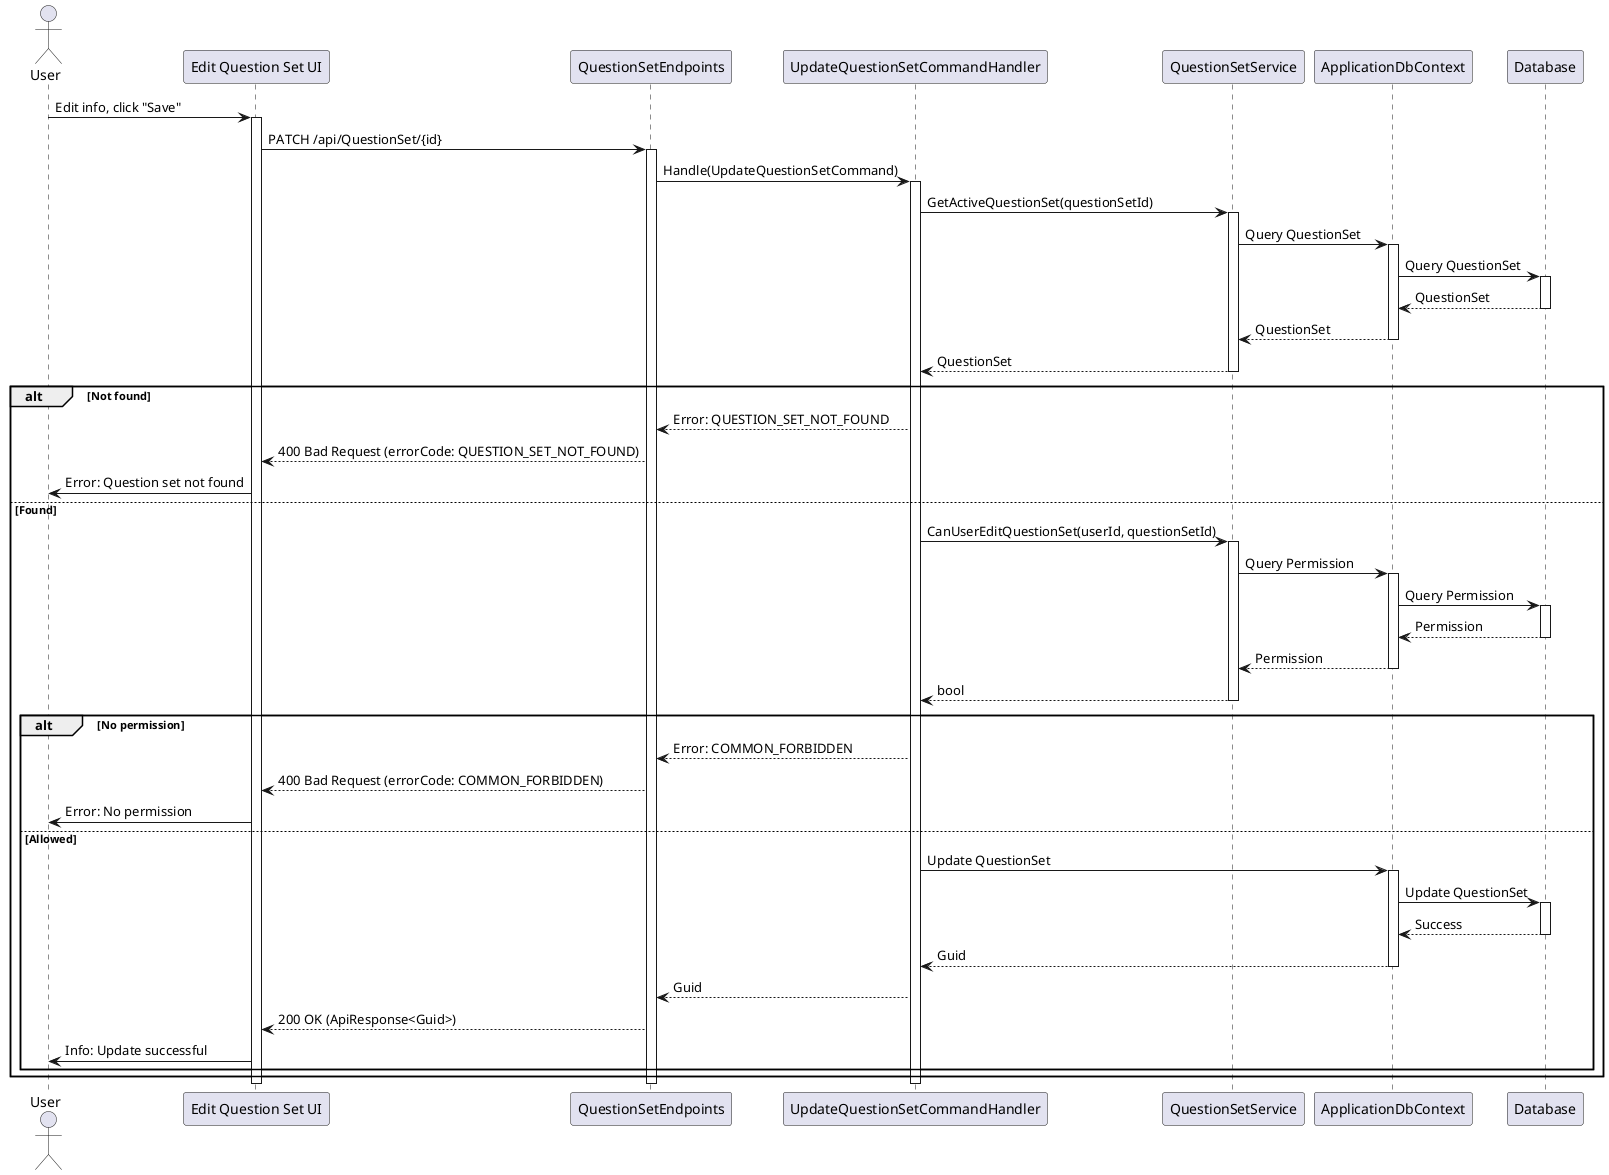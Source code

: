 @startuml
actor User
participant "Edit Question Set UI" as UI
participant QuestionSetEndpoints
participant UpdateQuestionSetCommandHandler as Handler
participant QuestionSetService
participant ApplicationDbContext
participant Database

User -> UI : Edit info, click "Save"
activate UI
UI -> QuestionSetEndpoints : PATCH /api/QuestionSet/{id}
activate QuestionSetEndpoints
QuestionSetEndpoints -> Handler : Handle(UpdateQuestionSetCommand)
activate Handler
Handler -> QuestionSetService : GetActiveQuestionSet(questionSetId)
activate QuestionSetService
QuestionSetService -> ApplicationDbContext : Query QuestionSet
activate ApplicationDbContext
ApplicationDbContext -> Database : Query QuestionSet
activate Database
Database --> ApplicationDbContext : QuestionSet
deactivate Database
ApplicationDbContext --> QuestionSetService : QuestionSet
deactivate ApplicationDbContext
QuestionSetService --> Handler : QuestionSet
deactivate QuestionSetService
alt Not found
    Handler --> QuestionSetEndpoints : Error: QUESTION_SET_NOT_FOUND
    QuestionSetEndpoints --> UI : 400 Bad Request (errorCode: QUESTION_SET_NOT_FOUND)
    UI -> User : Error: Question set not found
else Found
    Handler -> QuestionSetService : CanUserEditQuestionSet(userId, questionSetId)
    activate QuestionSetService
    QuestionSetService -> ApplicationDbContext : Query Permission
    activate ApplicationDbContext
    ApplicationDbContext -> Database : Query Permission
    activate Database
    Database --> ApplicationDbContext : Permission
    deactivate Database
    ApplicationDbContext --> QuestionSetService : Permission
    deactivate ApplicationDbContext
    QuestionSetService --> Handler : bool
    deactivate QuestionSetService
    alt No permission
        Handler --> QuestionSetEndpoints : Error: COMMON_FORBIDDEN
        QuestionSetEndpoints --> UI : 400 Bad Request (errorCode: COMMON_FORBIDDEN)
        UI -> User : Error: No permission
    else Allowed
        Handler -> ApplicationDbContext : Update QuestionSet
        activate ApplicationDbContext
        ApplicationDbContext -> Database : Update QuestionSet
        activate Database
        Database --> ApplicationDbContext : Success
        deactivate Database
        ApplicationDbContext --> Handler : Guid
        deactivate ApplicationDbContext
        Handler --> QuestionSetEndpoints : Guid
        QuestionSetEndpoints --> UI : 200 OK (ApiResponse<Guid>)
        UI -> User : Info: Update successful
    end
end
deactivate Handler
deactivate QuestionSetEndpoints
deactivate UI
@enduml